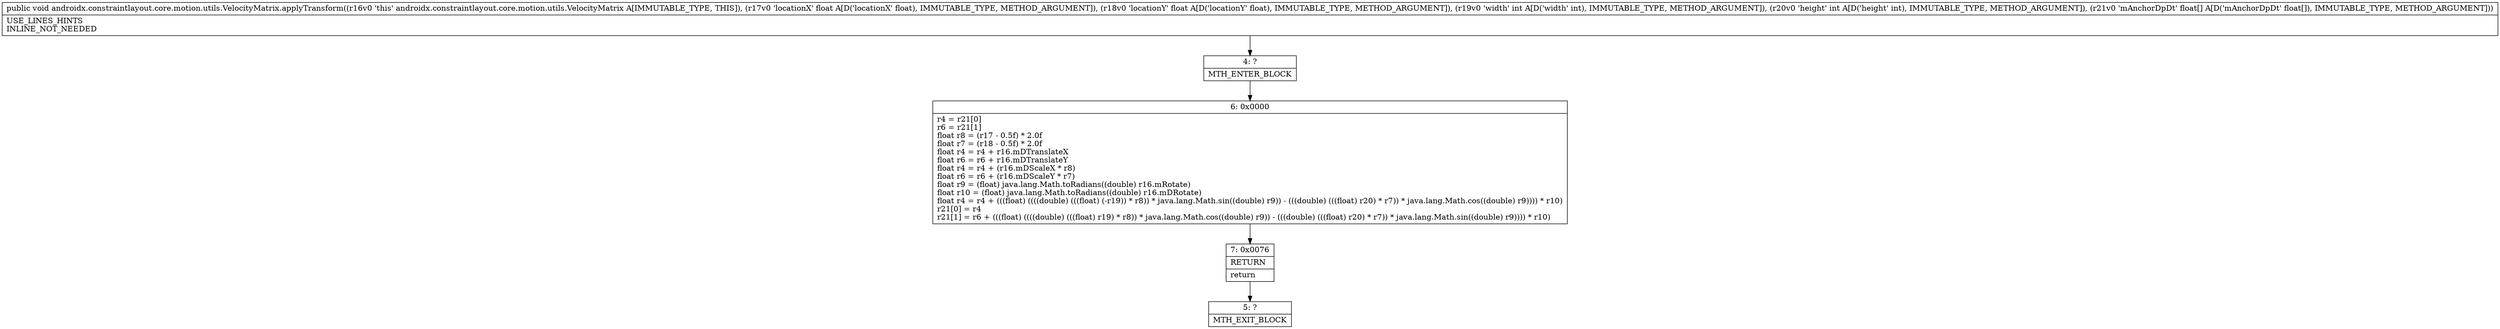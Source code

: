 digraph "CFG forandroidx.constraintlayout.core.motion.utils.VelocityMatrix.applyTransform(FFII[F)V" {
Node_4 [shape=record,label="{4\:\ ?|MTH_ENTER_BLOCK\l}"];
Node_6 [shape=record,label="{6\:\ 0x0000|r4 = r21[0]\lr6 = r21[1]\lfloat r8 = (r17 \- 0.5f) * 2.0f\lfloat r7 = (r18 \- 0.5f) * 2.0f\lfloat r4 = r4 + r16.mDTranslateX\lfloat r6 = r6 + r16.mDTranslateY\lfloat r4 = r4 + (r16.mDScaleX * r8)\lfloat r6 = r6 + (r16.mDScaleY * r7)\lfloat r9 = (float) java.lang.Math.toRadians((double) r16.mRotate)\lfloat r10 = (float) java.lang.Math.toRadians((double) r16.mDRotate)\lfloat r4 = r4 + (((float) ((((double) (((float) (\-r19)) * r8)) * java.lang.Math.sin((double) r9)) \- (((double) (((float) r20) * r7)) * java.lang.Math.cos((double) r9)))) * r10)\lr21[0] = r4\lr21[1] = r6 + (((float) ((((double) (((float) r19) * r8)) * java.lang.Math.cos((double) r9)) \- (((double) (((float) r20) * r7)) * java.lang.Math.sin((double) r9)))) * r10)\l}"];
Node_7 [shape=record,label="{7\:\ 0x0076|RETURN\l|return\l}"];
Node_5 [shape=record,label="{5\:\ ?|MTH_EXIT_BLOCK\l}"];
MethodNode[shape=record,label="{public void androidx.constraintlayout.core.motion.utils.VelocityMatrix.applyTransform((r16v0 'this' androidx.constraintlayout.core.motion.utils.VelocityMatrix A[IMMUTABLE_TYPE, THIS]), (r17v0 'locationX' float A[D('locationX' float), IMMUTABLE_TYPE, METHOD_ARGUMENT]), (r18v0 'locationY' float A[D('locationY' float), IMMUTABLE_TYPE, METHOD_ARGUMENT]), (r19v0 'width' int A[D('width' int), IMMUTABLE_TYPE, METHOD_ARGUMENT]), (r20v0 'height' int A[D('height' int), IMMUTABLE_TYPE, METHOD_ARGUMENT]), (r21v0 'mAnchorDpDt' float[] A[D('mAnchorDpDt' float[]), IMMUTABLE_TYPE, METHOD_ARGUMENT]))  | USE_LINES_HINTS\lINLINE_NOT_NEEDED\l}"];
MethodNode -> Node_4;Node_4 -> Node_6;
Node_6 -> Node_7;
Node_7 -> Node_5;
}

